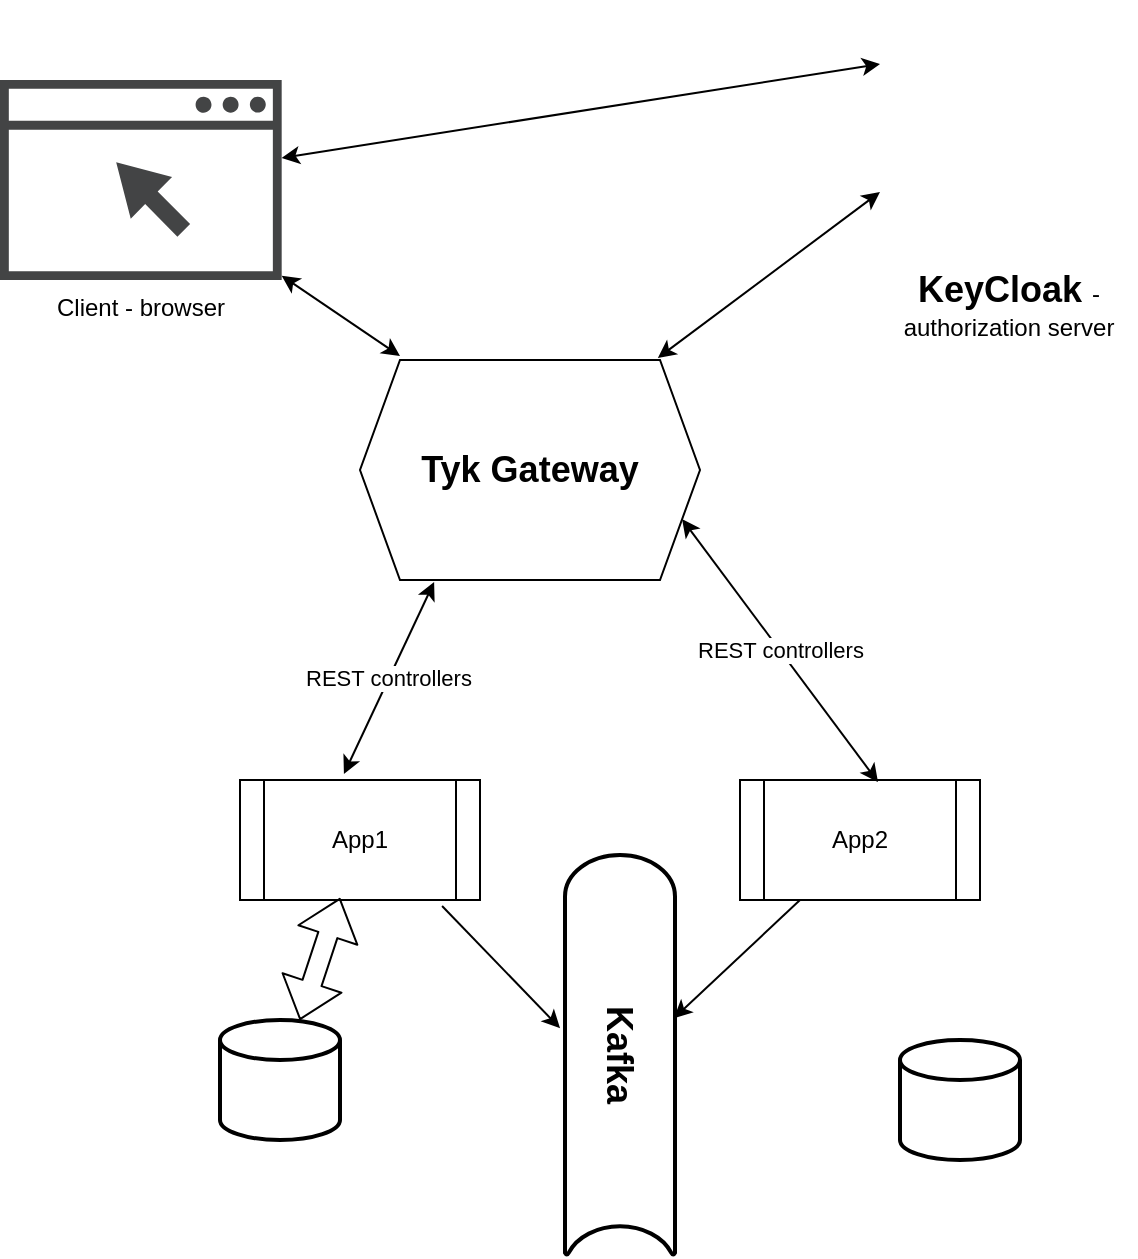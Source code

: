 <mxfile version="14.5.3" type="github">
  <diagram id="IXVQ1Nhj0NisFSluEiop" name="Page-1">
    <mxGraphModel dx="1422" dy="705" grid="1" gridSize="10" guides="1" tooltips="1" connect="1" arrows="1" fold="1" page="1" pageScale="1" pageWidth="850" pageHeight="1100" math="0" shadow="0">
      <root>
        <mxCell id="0" />
        <mxCell id="1" parent="0" />
        <mxCell id="nZdTjWi-1jyUYJqyLddF-2" value="&lt;font style=&quot;font-size: 18px&quot;&gt;&lt;b&gt;Tyk Gateway&lt;/b&gt;&lt;/font&gt;" style="shape=hexagon;perimeter=hexagonPerimeter2;whiteSpace=wrap;html=1;fixedSize=1;" parent="1" vertex="1">
          <mxGeometry x="210" y="230" width="170" height="110" as="geometry" />
        </mxCell>
        <mxCell id="nZdTjWi-1jyUYJqyLddF-7" value="&lt;font style=&quot;font-size: 18px&quot;&gt;&lt;b&gt;KeyCloak &lt;/b&gt;&lt;/font&gt;- &lt;br&gt;authorization server" style="shape=image;html=1;verticalAlign=top;verticalLabelPosition=bottom;labelBackgroundColor=#ffffff;imageAspect=0;aspect=fixed;image=https://cdn3.iconfinder.com/data/icons/e-learning-outline-distance-education/512/E-learning_log-in_privacy-128.png" parent="1" vertex="1">
          <mxGeometry x="470" y="50" width="128" height="128" as="geometry" />
        </mxCell>
        <mxCell id="nZdTjWi-1jyUYJqyLddF-8" value="Client - browser" style="pointerEvents=1;shadow=0;dashed=0;html=1;strokeColor=none;fillColor=#434445;aspect=fixed;labelPosition=center;verticalLabelPosition=bottom;verticalAlign=top;align=center;outlineConnect=0;shape=mxgraph.vvd.web_browser;" parent="1" vertex="1">
          <mxGeometry x="30" y="90" width="140.84" height="100" as="geometry" />
        </mxCell>
        <mxCell id="EIC_5M2UopmRqI0AsY-C-1" value="" style="endArrow=classic;startArrow=classic;html=1;" edge="1" parent="1" target="nZdTjWi-1jyUYJqyLddF-8">
          <mxGeometry width="50" height="50" relative="1" as="geometry">
            <mxPoint x="230" y="228" as="sourcePoint" />
            <mxPoint x="280" y="178" as="targetPoint" />
          </mxGeometry>
        </mxCell>
        <mxCell id="EIC_5M2UopmRqI0AsY-C-2" value="" style="endArrow=classic;startArrow=classic;html=1;exitX=0.876;exitY=-0.009;exitDx=0;exitDy=0;exitPerimeter=0;entryX=0;entryY=0.75;entryDx=0;entryDy=0;" edge="1" parent="1" source="nZdTjWi-1jyUYJqyLddF-2" target="nZdTjWi-1jyUYJqyLddF-7">
          <mxGeometry width="50" height="50" relative="1" as="geometry">
            <mxPoint x="400" y="390" as="sourcePoint" />
            <mxPoint x="450" y="340" as="targetPoint" />
          </mxGeometry>
        </mxCell>
        <mxCell id="EIC_5M2UopmRqI0AsY-C-3" value="" style="endArrow=classic;startArrow=classic;html=1;entryX=0;entryY=0.25;entryDx=0;entryDy=0;" edge="1" parent="1" source="nZdTjWi-1jyUYJqyLddF-8" target="nZdTjWi-1jyUYJqyLddF-7">
          <mxGeometry width="50" height="50" relative="1" as="geometry">
            <mxPoint x="160" y="80" as="sourcePoint" />
            <mxPoint x="450" y="340" as="targetPoint" />
          </mxGeometry>
        </mxCell>
        <mxCell id="EIC_5M2UopmRqI0AsY-C-4" value="App1" style="shape=process;whiteSpace=wrap;html=1;backgroundOutline=1;" vertex="1" parent="1">
          <mxGeometry x="150" y="440" width="120" height="60" as="geometry" />
        </mxCell>
        <mxCell id="EIC_5M2UopmRqI0AsY-C-5" value="App2" style="shape=process;whiteSpace=wrap;html=1;backgroundOutline=1;" vertex="1" parent="1">
          <mxGeometry x="400" y="440" width="120" height="60" as="geometry" />
        </mxCell>
        <mxCell id="EIC_5M2UopmRqI0AsY-C-6" value="REST controllers" style="endArrow=classic;startArrow=classic;html=1;entryX=1;entryY=0.75;entryDx=0;entryDy=0;exitX=0.575;exitY=0.017;exitDx=0;exitDy=0;exitPerimeter=0;" edge="1" parent="1" source="EIC_5M2UopmRqI0AsY-C-5" target="nZdTjWi-1jyUYJqyLddF-2">
          <mxGeometry width="50" height="50" relative="1" as="geometry">
            <mxPoint x="400" y="390" as="sourcePoint" />
            <mxPoint x="450" y="340" as="targetPoint" />
          </mxGeometry>
        </mxCell>
        <mxCell id="EIC_5M2UopmRqI0AsY-C-7" value="REST controllers" style="endArrow=classic;startArrow=classic;html=1;entryX=0.218;entryY=1.009;entryDx=0;entryDy=0;entryPerimeter=0;exitX=0.433;exitY=-0.05;exitDx=0;exitDy=0;exitPerimeter=0;" edge="1" parent="1" source="EIC_5M2UopmRqI0AsY-C-4" target="nZdTjWi-1jyUYJqyLddF-2">
          <mxGeometry width="50" height="50" relative="1" as="geometry">
            <mxPoint x="400" y="390" as="sourcePoint" />
            <mxPoint x="450" y="340" as="targetPoint" />
          </mxGeometry>
        </mxCell>
        <mxCell id="EIC_5M2UopmRqI0AsY-C-8" value="" style="strokeWidth=2;html=1;shape=mxgraph.flowchart.database;whiteSpace=wrap;" vertex="1" parent="1">
          <mxGeometry x="140" y="560" width="60" height="60" as="geometry" />
        </mxCell>
        <mxCell id="EIC_5M2UopmRqI0AsY-C-9" value="" style="strokeWidth=2;html=1;shape=mxgraph.flowchart.database;whiteSpace=wrap;" vertex="1" parent="1">
          <mxGeometry x="480" y="570" width="60" height="60" as="geometry" />
        </mxCell>
        <mxCell id="EIC_5M2UopmRqI0AsY-C-10" value="&lt;font style=&quot;font-size: 18px&quot;&gt;&lt;b&gt;Kafka&lt;/b&gt;&lt;/font&gt;" style="strokeWidth=2;html=1;shape=mxgraph.flowchart.stored_data;whiteSpace=wrap;rotation=90;" vertex="1" parent="1">
          <mxGeometry x="240" y="550" width="200" height="55" as="geometry" />
        </mxCell>
        <mxCell id="EIC_5M2UopmRqI0AsY-C-14" value="" style="endArrow=classic;html=1;exitX=0.842;exitY=1.05;exitDx=0;exitDy=0;exitPerimeter=0;entryX=0.433;entryY=1.045;entryDx=0;entryDy=0;entryPerimeter=0;" edge="1" parent="1" source="EIC_5M2UopmRqI0AsY-C-4" target="EIC_5M2UopmRqI0AsY-C-10">
          <mxGeometry width="50" height="50" relative="1" as="geometry">
            <mxPoint x="400" y="380" as="sourcePoint" />
            <mxPoint x="450" y="330" as="targetPoint" />
          </mxGeometry>
        </mxCell>
        <mxCell id="EIC_5M2UopmRqI0AsY-C-15" value="" style="endArrow=classic;html=1;exitX=0.25;exitY=1;exitDx=0;exitDy=0;entryX=0.408;entryY=0.009;entryDx=0;entryDy=0;entryPerimeter=0;" edge="1" parent="1" source="EIC_5M2UopmRqI0AsY-C-5" target="EIC_5M2UopmRqI0AsY-C-10">
          <mxGeometry width="50" height="50" relative="1" as="geometry">
            <mxPoint x="400" y="380" as="sourcePoint" />
            <mxPoint x="450" y="330" as="targetPoint" />
          </mxGeometry>
        </mxCell>
        <mxCell id="EIC_5M2UopmRqI0AsY-C-17" value="" style="shape=flexArrow;endArrow=classic;startArrow=classic;html=1;entryX=0.417;entryY=0.983;entryDx=0;entryDy=0;entryPerimeter=0;" edge="1" parent="1" source="EIC_5M2UopmRqI0AsY-C-8" target="EIC_5M2UopmRqI0AsY-C-4">
          <mxGeometry width="50" height="50" relative="1" as="geometry">
            <mxPoint x="400" y="380" as="sourcePoint" />
            <mxPoint x="450" y="330" as="targetPoint" />
          </mxGeometry>
        </mxCell>
      </root>
    </mxGraphModel>
  </diagram>
</mxfile>
